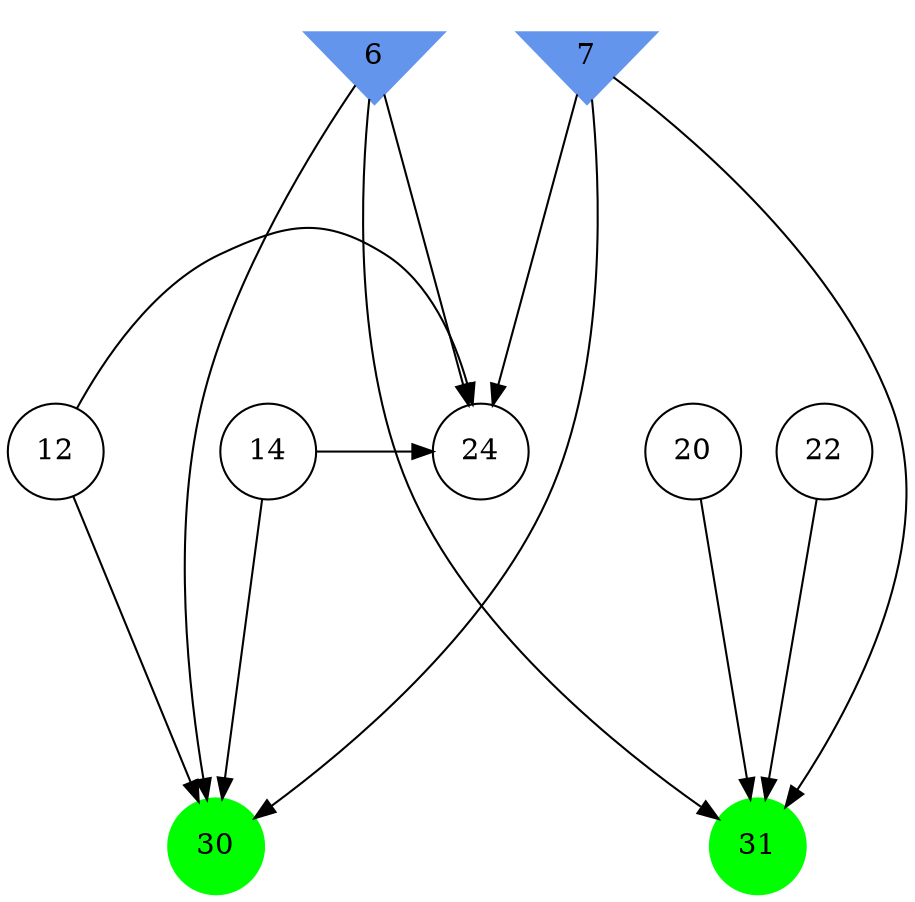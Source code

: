 digraph brain {
	ranksep=2.0;
	6 [shape=invtriangle,style=filled,color=cornflowerblue];
	7 [shape=invtriangle,style=filled,color=cornflowerblue];
	12 [shape=circle,color=black];
	14 [shape=circle,color=black];
	20 [shape=circle,color=black];
	22 [shape=circle,color=black];
	24 [shape=circle,color=black];
	30 [shape=circle,style=filled,color=green];
	31 [shape=circle,style=filled,color=green];
	6	->	31;
	20	->	31;
	22	->	31;
	7	->	31;
	6	->	24;
	6	->	30;
	14	->	24;
	14	->	30;
	12	->	24;
	12	->	30;
	7	->	24;
	7	->	30;
	{ rank=same; 6; 7; }
	{ rank=same; 12; 14; 20; 22; 24; }
	{ rank=same; 30; 31; }
}
